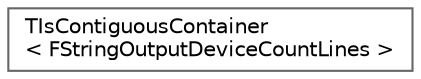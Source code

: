 digraph "Graphical Class Hierarchy"
{
 // INTERACTIVE_SVG=YES
 // LATEX_PDF_SIZE
  bgcolor="transparent";
  edge [fontname=Helvetica,fontsize=10,labelfontname=Helvetica,labelfontsize=10];
  node [fontname=Helvetica,fontsize=10,shape=box,height=0.2,width=0.4];
  rankdir="LR";
  Node0 [id="Node000000",label="TIsContiguousContainer\l\< FStringOutputDeviceCountLines \>",height=0.2,width=0.4,color="grey40", fillcolor="white", style="filled",URL="$db/da5/structTIsContiguousContainer_3_01FStringOutputDeviceCountLines_01_4.html",tooltip=" "];
}
